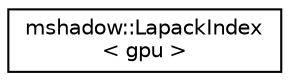 digraph "Graphical Class Hierarchy"
{
 // LATEX_PDF_SIZE
  edge [fontname="Helvetica",fontsize="10",labelfontname="Helvetica",labelfontsize="10"];
  node [fontname="Helvetica",fontsize="10",shape=record];
  rankdir="LR";
  Node0 [label="mshadow::LapackIndex\l\< gpu \>",height=0.2,width=0.4,color="black", fillcolor="white", style="filled",URL="$structmshadow_1_1LapackIndex_3_01gpu_01_4.html",tooltip=" "];
}
